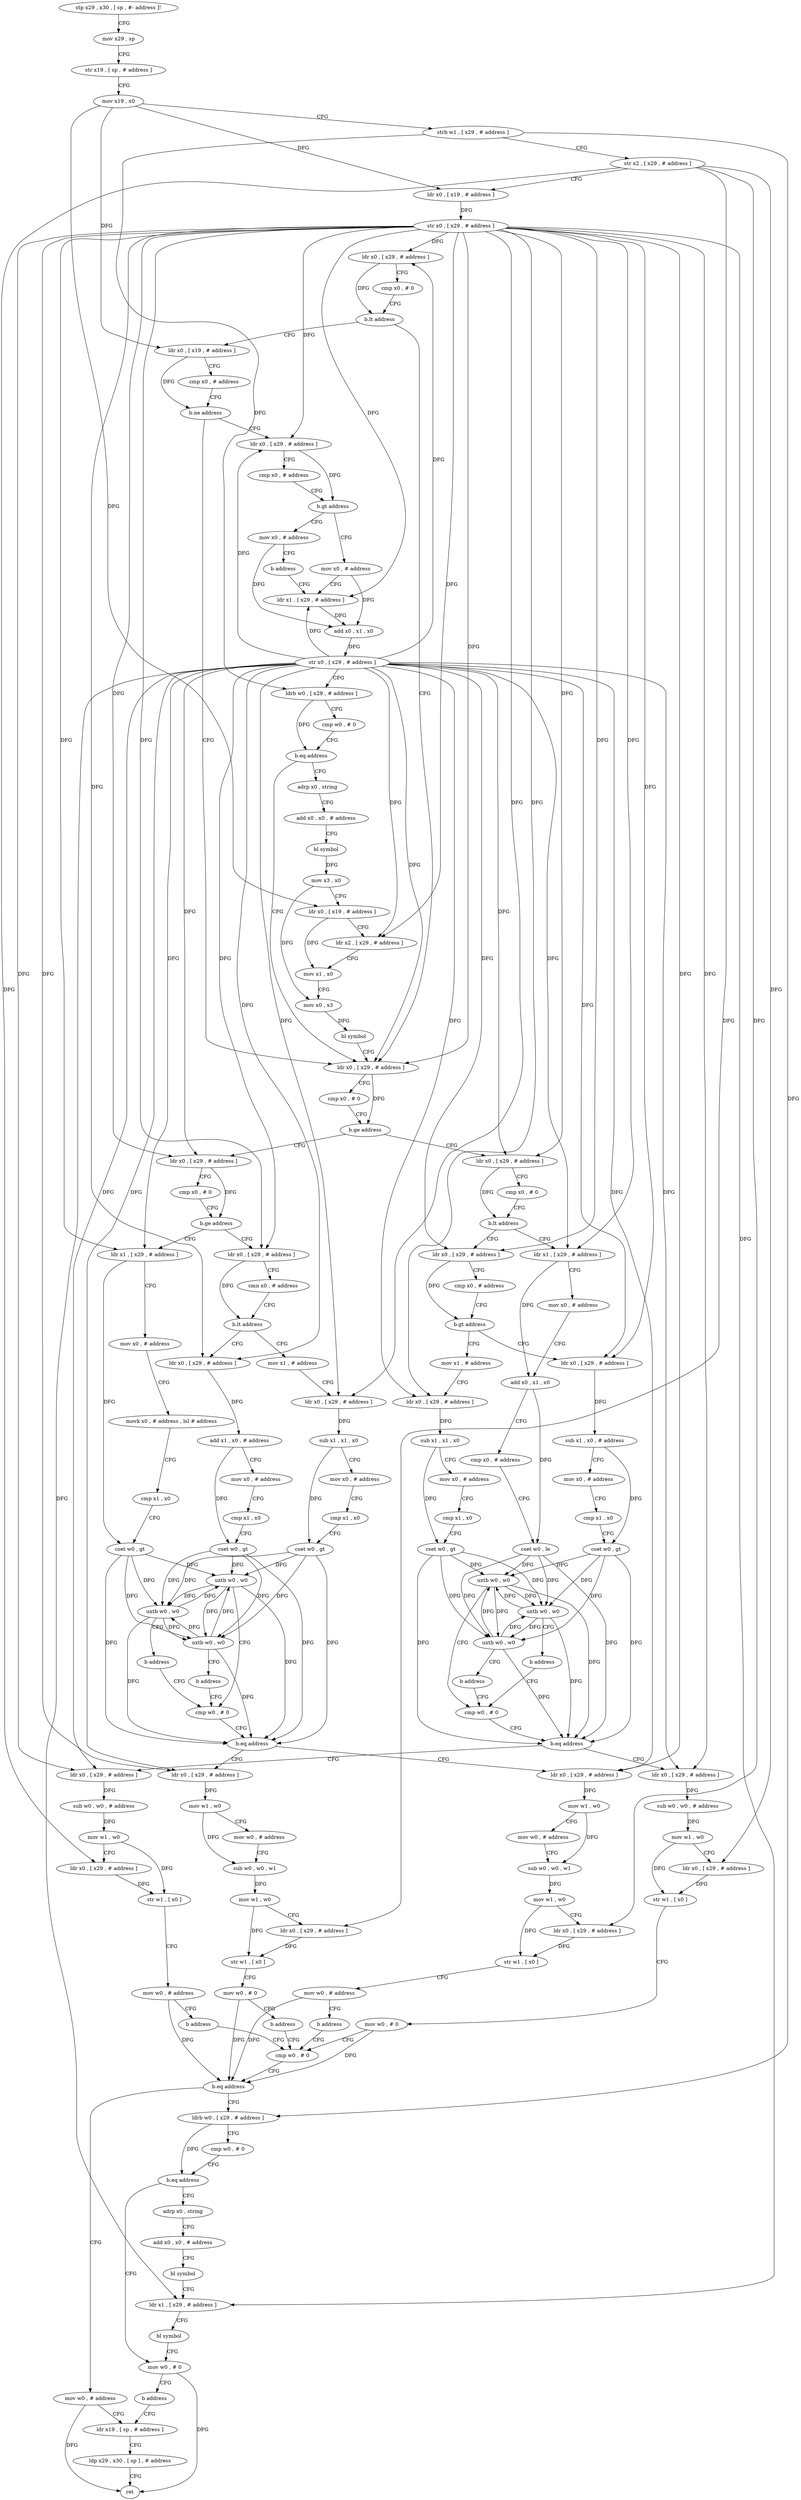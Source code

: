 digraph "func" {
"4358000" [label = "stp x29 , x30 , [ sp , #- address ]!" ]
"4358004" [label = "mov x29 , sp" ]
"4358008" [label = "str x19 , [ sp , # address ]" ]
"4358012" [label = "mov x19 , x0" ]
"4358016" [label = "strb w1 , [ x29 , # address ]" ]
"4358020" [label = "str x2 , [ x29 , # address ]" ]
"4358024" [label = "ldr x0 , [ x19 , # address ]" ]
"4358028" [label = "str x0 , [ x29 , # address ]" ]
"4358032" [label = "ldr x0 , [ x29 , # address ]" ]
"4358036" [label = "cmp x0 , # 0" ]
"4358040" [label = "b.lt address" ]
"4358140" [label = "ldr x0 , [ x29 , # address ]" ]
"4358044" [label = "ldr x0 , [ x19 , # address ]" ]
"4358144" [label = "cmp x0 , # 0" ]
"4358148" [label = "b.ge address" ]
"4358340" [label = "ldr x0 , [ x29 , # address ]" ]
"4358152" [label = "ldr x0 , [ x29 , # address ]" ]
"4358048" [label = "cmp x0 , # address" ]
"4358052" [label = "b.ne address" ]
"4358056" [label = "ldr x0 , [ x29 , # address ]" ]
"4358344" [label = "cmp x0 , # 0" ]
"4358348" [label = "b.lt address" ]
"4358424" [label = "ldr x1 , [ x29 , # address ]" ]
"4358352" [label = "ldr x0 , [ x29 , # address ]" ]
"4358156" [label = "cmp x0 , # 0" ]
"4358160" [label = "b.ge address" ]
"4358236" [label = "ldr x1 , [ x29 , # address ]" ]
"4358164" [label = "ldr x0 , [ x29 , # address ]" ]
"4358060" [label = "cmp x0 , # address" ]
"4358064" [label = "b.gt address" ]
"4358076" [label = "mov x0 , # address" ]
"4358068" [label = "mov x0 , # address" ]
"4358428" [label = "mov x0 , # address" ]
"4358432" [label = "add x0 , x1 , x0" ]
"4358436" [label = "cmp x0 , # address" ]
"4358440" [label = "cset w0 , le" ]
"4358444" [label = "uxtb w0 , w0" ]
"4358448" [label = "cmp w0 , # 0" ]
"4358356" [label = "cmp x0 , # address" ]
"4358360" [label = "b.gt address" ]
"4358396" [label = "ldr x0 , [ x29 , # address ]" ]
"4358364" [label = "mov x1 , # address" ]
"4358240" [label = "mov x0 , # address" ]
"4358244" [label = "movk x0 , # address , lsl # address" ]
"4358248" [label = "cmp x1 , x0" ]
"4358252" [label = "cset w0 , gt" ]
"4358256" [label = "uxtb w0 , w0" ]
"4358260" [label = "cmp w0 , # 0" ]
"4358168" [label = "cmn x0 , # address" ]
"4358172" [label = "b.lt address" ]
"4358204" [label = "mov x1 , # address" ]
"4358176" [label = "ldr x0 , [ x29 , # address ]" ]
"4358080" [label = "ldr x1 , [ x29 , # address ]" ]
"4358072" [label = "b address" ]
"4358484" [label = "ldr x0 , [ x29 , # address ]" ]
"4358488" [label = "sub w0 , w0 , # address" ]
"4358492" [label = "mov w1 , w0" ]
"4358496" [label = "ldr x0 , [ x29 , # address ]" ]
"4358500" [label = "str w1 , [ x0 ]" ]
"4358504" [label = "mov w0 , # 0" ]
"4358508" [label = "cmp w0 , # 0" ]
"4358456" [label = "ldr x0 , [ x29 , # address ]" ]
"4358460" [label = "sub w0 , w0 , # address" ]
"4358464" [label = "mov w1 , w0" ]
"4358468" [label = "ldr x0 , [ x29 , # address ]" ]
"4358472" [label = "str w1 , [ x0 ]" ]
"4358476" [label = "mov w0 , # address" ]
"4358480" [label = "b address" ]
"4358400" [label = "sub x1 , x0 , # address" ]
"4358404" [label = "mov x0 , # address" ]
"4358408" [label = "cmp x1 , x0" ]
"4358412" [label = "cset w0 , gt" ]
"4358416" [label = "uxtb w0 , w0" ]
"4358420" [label = "b address" ]
"4358368" [label = "ldr x0 , [ x29 , # address ]" ]
"4358372" [label = "sub x1 , x1 , x0" ]
"4358376" [label = "mov x0 , # address" ]
"4358380" [label = "cmp x1 , x0" ]
"4358384" [label = "cset w0 , gt" ]
"4358388" [label = "uxtb w0 , w0" ]
"4358392" [label = "b address" ]
"4358304" [label = "ldr x0 , [ x29 , # address ]" ]
"4358308" [label = "mov w1 , w0" ]
"4358312" [label = "mov w0 , # address" ]
"4358316" [label = "sub w0 , w0 , w1" ]
"4358320" [label = "mov w1 , w0" ]
"4358324" [label = "ldr x0 , [ x29 , # address ]" ]
"4358328" [label = "str w1 , [ x0 ]" ]
"4358332" [label = "mov w0 , # 0" ]
"4358336" [label = "b address" ]
"4358268" [label = "ldr x0 , [ x29 , # address ]" ]
"4358272" [label = "mov w1 , w0" ]
"4358276" [label = "mov w0 , # address" ]
"4358280" [label = "sub w0 , w0 , w1" ]
"4358284" [label = "mov w1 , w0" ]
"4358288" [label = "ldr x0 , [ x29 , # address ]" ]
"4358292" [label = "str w1 , [ x0 ]" ]
"4358296" [label = "mov w0 , # address" ]
"4358300" [label = "b address" ]
"4358208" [label = "ldr x0 , [ x29 , # address ]" ]
"4358212" [label = "sub x1 , x1 , x0" ]
"4358216" [label = "mov x0 , # address" ]
"4358220" [label = "cmp x1 , x0" ]
"4358224" [label = "cset w0 , gt" ]
"4358228" [label = "uxtb w0 , w0" ]
"4358232" [label = "b address" ]
"4358180" [label = "add x1 , x0 , # address" ]
"4358184" [label = "mov x0 , # address" ]
"4358188" [label = "cmp x1 , x0" ]
"4358192" [label = "cset w0 , gt" ]
"4358196" [label = "uxtb w0 , w0" ]
"4358200" [label = "b address" ]
"4358104" [label = "adrp x0 , string" ]
"4358108" [label = "add x0 , x0 , # address" ]
"4358112" [label = "bl symbol" ]
"4358116" [label = "mov x3 , x0" ]
"4358120" [label = "ldr x0 , [ x19 , # address ]" ]
"4358124" [label = "ldr x2 , [ x29 , # address ]" ]
"4358128" [label = "mov x1 , x0" ]
"4358132" [label = "mov x0 , x3" ]
"4358136" [label = "bl symbol" ]
"4358084" [label = "add x0 , x1 , x0" ]
"4358088" [label = "str x0 , [ x29 , # address ]" ]
"4358092" [label = "ldrb w0 , [ x29 , # address ]" ]
"4358096" [label = "cmp w0 , # 0" ]
"4358100" [label = "b.eq address" ]
"4358556" [label = "mov w0 , # address" ]
"4358560" [label = "ldr x19 , [ sp , # address ]" ]
"4358516" [label = "ldrb w0 , [ x29 , # address ]" ]
"4358520" [label = "cmp w0 , # 0" ]
"4358524" [label = "b.eq address" ]
"4358548" [label = "mov w0 , # 0" ]
"4358528" [label = "adrp x0 , string" ]
"4358512" [label = "b.eq address" ]
"4358452" [label = "b.eq address" ]
"4358264" [label = "b.eq address" ]
"4358552" [label = "b address" ]
"4358532" [label = "add x0 , x0 , # address" ]
"4358536" [label = "bl symbol" ]
"4358540" [label = "ldr x1 , [ x29 , # address ]" ]
"4358544" [label = "bl symbol" ]
"4358564" [label = "ldp x29 , x30 , [ sp ] , # address" ]
"4358568" [label = "ret" ]
"4358000" -> "4358004" [ label = "CFG" ]
"4358004" -> "4358008" [ label = "CFG" ]
"4358008" -> "4358012" [ label = "CFG" ]
"4358012" -> "4358016" [ label = "CFG" ]
"4358012" -> "4358024" [ label = "DFG" ]
"4358012" -> "4358044" [ label = "DFG" ]
"4358012" -> "4358120" [ label = "DFG" ]
"4358016" -> "4358020" [ label = "CFG" ]
"4358016" -> "4358092" [ label = "DFG" ]
"4358016" -> "4358516" [ label = "DFG" ]
"4358020" -> "4358024" [ label = "CFG" ]
"4358020" -> "4358496" [ label = "DFG" ]
"4358020" -> "4358468" [ label = "DFG" ]
"4358020" -> "4358324" [ label = "DFG" ]
"4358020" -> "4358288" [ label = "DFG" ]
"4358024" -> "4358028" [ label = "DFG" ]
"4358028" -> "4358032" [ label = "DFG" ]
"4358028" -> "4358140" [ label = "DFG" ]
"4358028" -> "4358340" [ label = "DFG" ]
"4358028" -> "4358152" [ label = "DFG" ]
"4358028" -> "4358056" [ label = "DFG" ]
"4358028" -> "4358424" [ label = "DFG" ]
"4358028" -> "4358352" [ label = "DFG" ]
"4358028" -> "4358236" [ label = "DFG" ]
"4358028" -> "4358164" [ label = "DFG" ]
"4358028" -> "4358396" [ label = "DFG" ]
"4358028" -> "4358368" [ label = "DFG" ]
"4358028" -> "4358208" [ label = "DFG" ]
"4358028" -> "4358176" [ label = "DFG" ]
"4358028" -> "4358080" [ label = "DFG" ]
"4358028" -> "4358124" [ label = "DFG" ]
"4358028" -> "4358484" [ label = "DFG" ]
"4358028" -> "4358456" [ label = "DFG" ]
"4358028" -> "4358304" [ label = "DFG" ]
"4358028" -> "4358268" [ label = "DFG" ]
"4358028" -> "4358540" [ label = "DFG" ]
"4358032" -> "4358036" [ label = "CFG" ]
"4358032" -> "4358040" [ label = "DFG" ]
"4358036" -> "4358040" [ label = "CFG" ]
"4358040" -> "4358140" [ label = "CFG" ]
"4358040" -> "4358044" [ label = "CFG" ]
"4358140" -> "4358144" [ label = "CFG" ]
"4358140" -> "4358148" [ label = "DFG" ]
"4358044" -> "4358048" [ label = "CFG" ]
"4358044" -> "4358052" [ label = "DFG" ]
"4358144" -> "4358148" [ label = "CFG" ]
"4358148" -> "4358340" [ label = "CFG" ]
"4358148" -> "4358152" [ label = "CFG" ]
"4358340" -> "4358344" [ label = "CFG" ]
"4358340" -> "4358348" [ label = "DFG" ]
"4358152" -> "4358156" [ label = "CFG" ]
"4358152" -> "4358160" [ label = "DFG" ]
"4358048" -> "4358052" [ label = "CFG" ]
"4358052" -> "4358140" [ label = "CFG" ]
"4358052" -> "4358056" [ label = "CFG" ]
"4358056" -> "4358060" [ label = "CFG" ]
"4358056" -> "4358064" [ label = "DFG" ]
"4358344" -> "4358348" [ label = "CFG" ]
"4358348" -> "4358424" [ label = "CFG" ]
"4358348" -> "4358352" [ label = "CFG" ]
"4358424" -> "4358428" [ label = "CFG" ]
"4358424" -> "4358432" [ label = "DFG" ]
"4358352" -> "4358356" [ label = "CFG" ]
"4358352" -> "4358360" [ label = "DFG" ]
"4358156" -> "4358160" [ label = "CFG" ]
"4358160" -> "4358236" [ label = "CFG" ]
"4358160" -> "4358164" [ label = "CFG" ]
"4358236" -> "4358240" [ label = "CFG" ]
"4358236" -> "4358252" [ label = "DFG" ]
"4358164" -> "4358168" [ label = "CFG" ]
"4358164" -> "4358172" [ label = "DFG" ]
"4358060" -> "4358064" [ label = "CFG" ]
"4358064" -> "4358076" [ label = "CFG" ]
"4358064" -> "4358068" [ label = "CFG" ]
"4358076" -> "4358080" [ label = "CFG" ]
"4358076" -> "4358084" [ label = "DFG" ]
"4358068" -> "4358072" [ label = "CFG" ]
"4358068" -> "4358084" [ label = "DFG" ]
"4358428" -> "4358432" [ label = "CFG" ]
"4358432" -> "4358436" [ label = "CFG" ]
"4358432" -> "4358440" [ label = "DFG" ]
"4358436" -> "4358440" [ label = "CFG" ]
"4358440" -> "4358444" [ label = "DFG" ]
"4358440" -> "4358452" [ label = "DFG" ]
"4358440" -> "4358416" [ label = "DFG" ]
"4358440" -> "4358388" [ label = "DFG" ]
"4358444" -> "4358448" [ label = "CFG" ]
"4358444" -> "4358452" [ label = "DFG" ]
"4358444" -> "4358416" [ label = "DFG" ]
"4358444" -> "4358388" [ label = "DFG" ]
"4358448" -> "4358452" [ label = "CFG" ]
"4358356" -> "4358360" [ label = "CFG" ]
"4358360" -> "4358396" [ label = "CFG" ]
"4358360" -> "4358364" [ label = "CFG" ]
"4358396" -> "4358400" [ label = "DFG" ]
"4358364" -> "4358368" [ label = "CFG" ]
"4358240" -> "4358244" [ label = "CFG" ]
"4358244" -> "4358248" [ label = "CFG" ]
"4358248" -> "4358252" [ label = "CFG" ]
"4358252" -> "4358256" [ label = "DFG" ]
"4358252" -> "4358264" [ label = "DFG" ]
"4358252" -> "4358228" [ label = "DFG" ]
"4358252" -> "4358196" [ label = "DFG" ]
"4358256" -> "4358260" [ label = "CFG" ]
"4358256" -> "4358264" [ label = "DFG" ]
"4358256" -> "4358228" [ label = "DFG" ]
"4358256" -> "4358196" [ label = "DFG" ]
"4358260" -> "4358264" [ label = "CFG" ]
"4358168" -> "4358172" [ label = "CFG" ]
"4358172" -> "4358204" [ label = "CFG" ]
"4358172" -> "4358176" [ label = "CFG" ]
"4358204" -> "4358208" [ label = "CFG" ]
"4358176" -> "4358180" [ label = "DFG" ]
"4358080" -> "4358084" [ label = "DFG" ]
"4358072" -> "4358080" [ label = "CFG" ]
"4358484" -> "4358488" [ label = "DFG" ]
"4358488" -> "4358492" [ label = "DFG" ]
"4358492" -> "4358496" [ label = "CFG" ]
"4358492" -> "4358500" [ label = "DFG" ]
"4358496" -> "4358500" [ label = "DFG" ]
"4358500" -> "4358504" [ label = "CFG" ]
"4358504" -> "4358508" [ label = "CFG" ]
"4358504" -> "4358512" [ label = "DFG" ]
"4358508" -> "4358512" [ label = "CFG" ]
"4358456" -> "4358460" [ label = "DFG" ]
"4358460" -> "4358464" [ label = "DFG" ]
"4358464" -> "4358468" [ label = "CFG" ]
"4358464" -> "4358472" [ label = "DFG" ]
"4358468" -> "4358472" [ label = "DFG" ]
"4358472" -> "4358476" [ label = "CFG" ]
"4358476" -> "4358480" [ label = "CFG" ]
"4358476" -> "4358512" [ label = "DFG" ]
"4358480" -> "4358508" [ label = "CFG" ]
"4358400" -> "4358404" [ label = "CFG" ]
"4358400" -> "4358412" [ label = "DFG" ]
"4358404" -> "4358408" [ label = "CFG" ]
"4358408" -> "4358412" [ label = "CFG" ]
"4358412" -> "4358416" [ label = "DFG" ]
"4358412" -> "4358444" [ label = "DFG" ]
"4358412" -> "4358452" [ label = "DFG" ]
"4358412" -> "4358388" [ label = "DFG" ]
"4358416" -> "4358420" [ label = "CFG" ]
"4358416" -> "4358444" [ label = "DFG" ]
"4358416" -> "4358452" [ label = "DFG" ]
"4358416" -> "4358388" [ label = "DFG" ]
"4358420" -> "4358448" [ label = "CFG" ]
"4358368" -> "4358372" [ label = "DFG" ]
"4358372" -> "4358376" [ label = "CFG" ]
"4358372" -> "4358384" [ label = "DFG" ]
"4358376" -> "4358380" [ label = "CFG" ]
"4358380" -> "4358384" [ label = "CFG" ]
"4358384" -> "4358388" [ label = "DFG" ]
"4358384" -> "4358444" [ label = "DFG" ]
"4358384" -> "4358452" [ label = "DFG" ]
"4358384" -> "4358416" [ label = "DFG" ]
"4358388" -> "4358392" [ label = "CFG" ]
"4358388" -> "4358444" [ label = "DFG" ]
"4358388" -> "4358452" [ label = "DFG" ]
"4358388" -> "4358416" [ label = "DFG" ]
"4358392" -> "4358448" [ label = "CFG" ]
"4358304" -> "4358308" [ label = "DFG" ]
"4358308" -> "4358312" [ label = "CFG" ]
"4358308" -> "4358316" [ label = "DFG" ]
"4358312" -> "4358316" [ label = "CFG" ]
"4358316" -> "4358320" [ label = "DFG" ]
"4358320" -> "4358324" [ label = "CFG" ]
"4358320" -> "4358328" [ label = "DFG" ]
"4358324" -> "4358328" [ label = "DFG" ]
"4358328" -> "4358332" [ label = "CFG" ]
"4358332" -> "4358336" [ label = "CFG" ]
"4358332" -> "4358512" [ label = "DFG" ]
"4358336" -> "4358508" [ label = "CFG" ]
"4358268" -> "4358272" [ label = "DFG" ]
"4358272" -> "4358276" [ label = "CFG" ]
"4358272" -> "4358280" [ label = "DFG" ]
"4358276" -> "4358280" [ label = "CFG" ]
"4358280" -> "4358284" [ label = "DFG" ]
"4358284" -> "4358288" [ label = "CFG" ]
"4358284" -> "4358292" [ label = "DFG" ]
"4358288" -> "4358292" [ label = "DFG" ]
"4358292" -> "4358296" [ label = "CFG" ]
"4358296" -> "4358300" [ label = "CFG" ]
"4358296" -> "4358512" [ label = "DFG" ]
"4358300" -> "4358508" [ label = "CFG" ]
"4358208" -> "4358212" [ label = "DFG" ]
"4358212" -> "4358216" [ label = "CFG" ]
"4358212" -> "4358224" [ label = "DFG" ]
"4358216" -> "4358220" [ label = "CFG" ]
"4358220" -> "4358224" [ label = "CFG" ]
"4358224" -> "4358228" [ label = "DFG" ]
"4358224" -> "4358256" [ label = "DFG" ]
"4358224" -> "4358264" [ label = "DFG" ]
"4358224" -> "4358196" [ label = "DFG" ]
"4358228" -> "4358232" [ label = "CFG" ]
"4358228" -> "4358256" [ label = "DFG" ]
"4358228" -> "4358264" [ label = "DFG" ]
"4358228" -> "4358196" [ label = "DFG" ]
"4358232" -> "4358260" [ label = "CFG" ]
"4358180" -> "4358184" [ label = "CFG" ]
"4358180" -> "4358192" [ label = "DFG" ]
"4358184" -> "4358188" [ label = "CFG" ]
"4358188" -> "4358192" [ label = "CFG" ]
"4358192" -> "4358196" [ label = "DFG" ]
"4358192" -> "4358256" [ label = "DFG" ]
"4358192" -> "4358264" [ label = "DFG" ]
"4358192" -> "4358228" [ label = "DFG" ]
"4358196" -> "4358200" [ label = "CFG" ]
"4358196" -> "4358256" [ label = "DFG" ]
"4358196" -> "4358264" [ label = "DFG" ]
"4358196" -> "4358228" [ label = "DFG" ]
"4358200" -> "4358260" [ label = "CFG" ]
"4358104" -> "4358108" [ label = "CFG" ]
"4358108" -> "4358112" [ label = "CFG" ]
"4358112" -> "4358116" [ label = "DFG" ]
"4358116" -> "4358120" [ label = "CFG" ]
"4358116" -> "4358132" [ label = "DFG" ]
"4358120" -> "4358124" [ label = "CFG" ]
"4358120" -> "4358128" [ label = "DFG" ]
"4358124" -> "4358128" [ label = "CFG" ]
"4358128" -> "4358132" [ label = "CFG" ]
"4358132" -> "4358136" [ label = "DFG" ]
"4358136" -> "4358140" [ label = "CFG" ]
"4358084" -> "4358088" [ label = "DFG" ]
"4358088" -> "4358092" [ label = "CFG" ]
"4358088" -> "4358032" [ label = "DFG" ]
"4358088" -> "4358140" [ label = "DFG" ]
"4358088" -> "4358340" [ label = "DFG" ]
"4358088" -> "4358152" [ label = "DFG" ]
"4358088" -> "4358056" [ label = "DFG" ]
"4358088" -> "4358424" [ label = "DFG" ]
"4358088" -> "4358352" [ label = "DFG" ]
"4358088" -> "4358236" [ label = "DFG" ]
"4358088" -> "4358164" [ label = "DFG" ]
"4358088" -> "4358396" [ label = "DFG" ]
"4358088" -> "4358368" [ label = "DFG" ]
"4358088" -> "4358208" [ label = "DFG" ]
"4358088" -> "4358176" [ label = "DFG" ]
"4358088" -> "4358080" [ label = "DFG" ]
"4358088" -> "4358124" [ label = "DFG" ]
"4358088" -> "4358484" [ label = "DFG" ]
"4358088" -> "4358456" [ label = "DFG" ]
"4358088" -> "4358304" [ label = "DFG" ]
"4358088" -> "4358268" [ label = "DFG" ]
"4358088" -> "4358540" [ label = "DFG" ]
"4358092" -> "4358096" [ label = "CFG" ]
"4358092" -> "4358100" [ label = "DFG" ]
"4358096" -> "4358100" [ label = "CFG" ]
"4358100" -> "4358140" [ label = "CFG" ]
"4358100" -> "4358104" [ label = "CFG" ]
"4358556" -> "4358560" [ label = "CFG" ]
"4358556" -> "4358568" [ label = "DFG" ]
"4358560" -> "4358564" [ label = "CFG" ]
"4358516" -> "4358520" [ label = "CFG" ]
"4358516" -> "4358524" [ label = "DFG" ]
"4358520" -> "4358524" [ label = "CFG" ]
"4358524" -> "4358548" [ label = "CFG" ]
"4358524" -> "4358528" [ label = "CFG" ]
"4358548" -> "4358552" [ label = "CFG" ]
"4358548" -> "4358568" [ label = "DFG" ]
"4358528" -> "4358532" [ label = "CFG" ]
"4358512" -> "4358556" [ label = "CFG" ]
"4358512" -> "4358516" [ label = "CFG" ]
"4358452" -> "4358484" [ label = "CFG" ]
"4358452" -> "4358456" [ label = "CFG" ]
"4358264" -> "4358304" [ label = "CFG" ]
"4358264" -> "4358268" [ label = "CFG" ]
"4358552" -> "4358560" [ label = "CFG" ]
"4358532" -> "4358536" [ label = "CFG" ]
"4358536" -> "4358540" [ label = "CFG" ]
"4358540" -> "4358544" [ label = "CFG" ]
"4358544" -> "4358548" [ label = "CFG" ]
"4358564" -> "4358568" [ label = "CFG" ]
}
